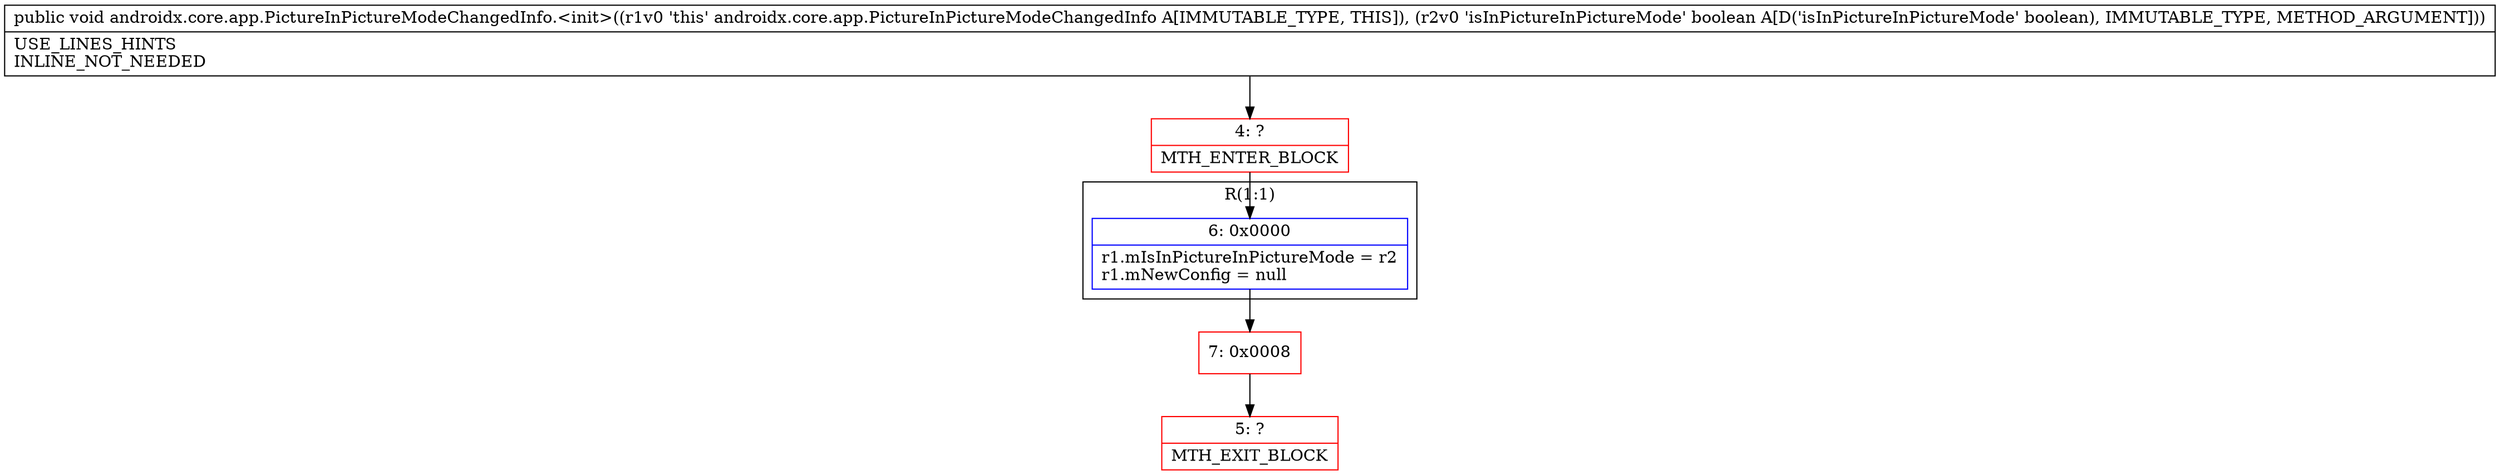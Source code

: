 digraph "CFG forandroidx.core.app.PictureInPictureModeChangedInfo.\<init\>(Z)V" {
subgraph cluster_Region_2107247549 {
label = "R(1:1)";
node [shape=record,color=blue];
Node_6 [shape=record,label="{6\:\ 0x0000|r1.mIsInPictureInPictureMode = r2\lr1.mNewConfig = null\l}"];
}
Node_4 [shape=record,color=red,label="{4\:\ ?|MTH_ENTER_BLOCK\l}"];
Node_7 [shape=record,color=red,label="{7\:\ 0x0008}"];
Node_5 [shape=record,color=red,label="{5\:\ ?|MTH_EXIT_BLOCK\l}"];
MethodNode[shape=record,label="{public void androidx.core.app.PictureInPictureModeChangedInfo.\<init\>((r1v0 'this' androidx.core.app.PictureInPictureModeChangedInfo A[IMMUTABLE_TYPE, THIS]), (r2v0 'isInPictureInPictureMode' boolean A[D('isInPictureInPictureMode' boolean), IMMUTABLE_TYPE, METHOD_ARGUMENT]))  | USE_LINES_HINTS\lINLINE_NOT_NEEDED\l}"];
MethodNode -> Node_4;Node_6 -> Node_7;
Node_4 -> Node_6;
Node_7 -> Node_5;
}

